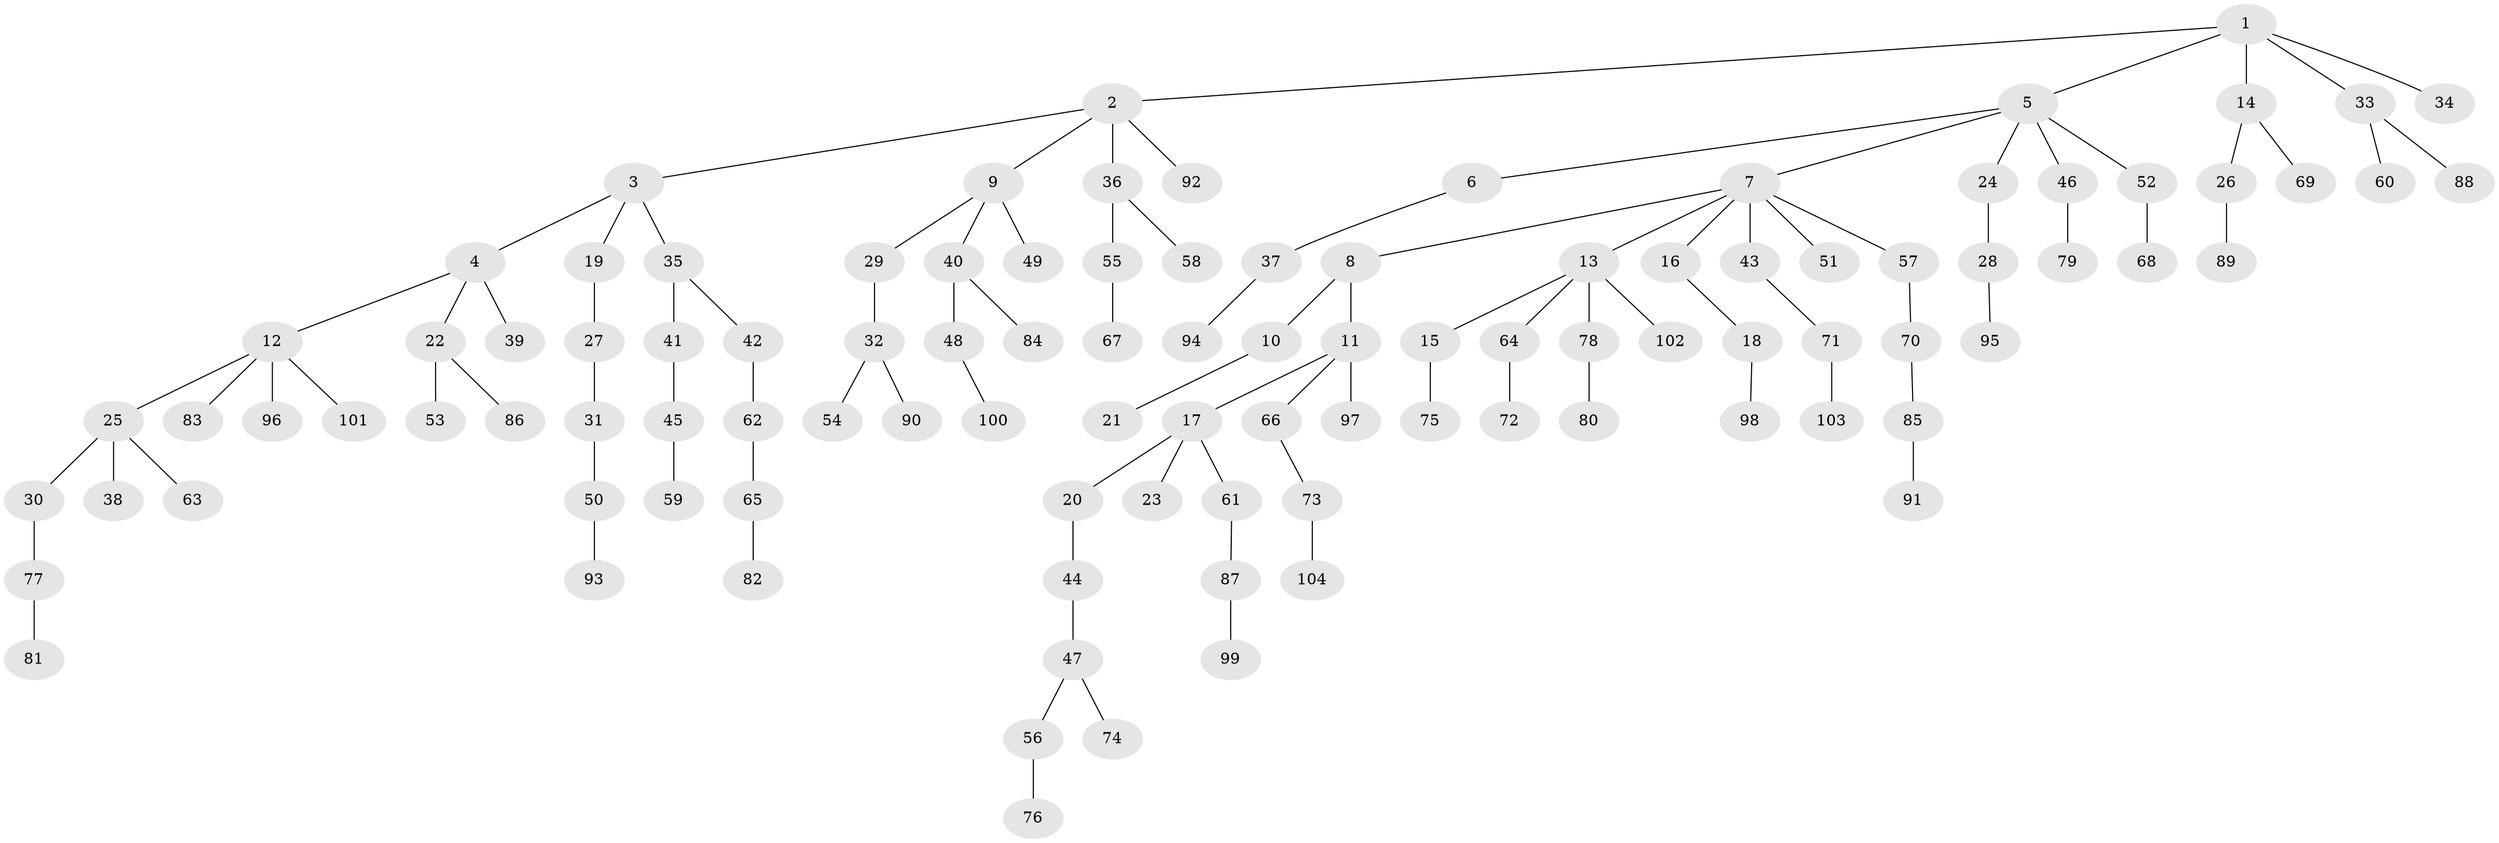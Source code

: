 // Generated by graph-tools (version 1.1) at 2025/11/02/27/25 16:11:28]
// undirected, 104 vertices, 103 edges
graph export_dot {
graph [start="1"]
  node [color=gray90,style=filled];
  1;
  2;
  3;
  4;
  5;
  6;
  7;
  8;
  9;
  10;
  11;
  12;
  13;
  14;
  15;
  16;
  17;
  18;
  19;
  20;
  21;
  22;
  23;
  24;
  25;
  26;
  27;
  28;
  29;
  30;
  31;
  32;
  33;
  34;
  35;
  36;
  37;
  38;
  39;
  40;
  41;
  42;
  43;
  44;
  45;
  46;
  47;
  48;
  49;
  50;
  51;
  52;
  53;
  54;
  55;
  56;
  57;
  58;
  59;
  60;
  61;
  62;
  63;
  64;
  65;
  66;
  67;
  68;
  69;
  70;
  71;
  72;
  73;
  74;
  75;
  76;
  77;
  78;
  79;
  80;
  81;
  82;
  83;
  84;
  85;
  86;
  87;
  88;
  89;
  90;
  91;
  92;
  93;
  94;
  95;
  96;
  97;
  98;
  99;
  100;
  101;
  102;
  103;
  104;
  1 -- 2;
  1 -- 5;
  1 -- 14;
  1 -- 33;
  1 -- 34;
  2 -- 3;
  2 -- 9;
  2 -- 36;
  2 -- 92;
  3 -- 4;
  3 -- 19;
  3 -- 35;
  4 -- 12;
  4 -- 22;
  4 -- 39;
  5 -- 6;
  5 -- 7;
  5 -- 24;
  5 -- 46;
  5 -- 52;
  6 -- 37;
  7 -- 8;
  7 -- 13;
  7 -- 16;
  7 -- 43;
  7 -- 51;
  7 -- 57;
  8 -- 10;
  8 -- 11;
  9 -- 29;
  9 -- 40;
  9 -- 49;
  10 -- 21;
  11 -- 17;
  11 -- 66;
  11 -- 97;
  12 -- 25;
  12 -- 83;
  12 -- 96;
  12 -- 101;
  13 -- 15;
  13 -- 64;
  13 -- 78;
  13 -- 102;
  14 -- 26;
  14 -- 69;
  15 -- 75;
  16 -- 18;
  17 -- 20;
  17 -- 23;
  17 -- 61;
  18 -- 98;
  19 -- 27;
  20 -- 44;
  22 -- 53;
  22 -- 86;
  24 -- 28;
  25 -- 30;
  25 -- 38;
  25 -- 63;
  26 -- 89;
  27 -- 31;
  28 -- 95;
  29 -- 32;
  30 -- 77;
  31 -- 50;
  32 -- 54;
  32 -- 90;
  33 -- 60;
  33 -- 88;
  35 -- 41;
  35 -- 42;
  36 -- 55;
  36 -- 58;
  37 -- 94;
  40 -- 48;
  40 -- 84;
  41 -- 45;
  42 -- 62;
  43 -- 71;
  44 -- 47;
  45 -- 59;
  46 -- 79;
  47 -- 56;
  47 -- 74;
  48 -- 100;
  50 -- 93;
  52 -- 68;
  55 -- 67;
  56 -- 76;
  57 -- 70;
  61 -- 87;
  62 -- 65;
  64 -- 72;
  65 -- 82;
  66 -- 73;
  70 -- 85;
  71 -- 103;
  73 -- 104;
  77 -- 81;
  78 -- 80;
  85 -- 91;
  87 -- 99;
}
